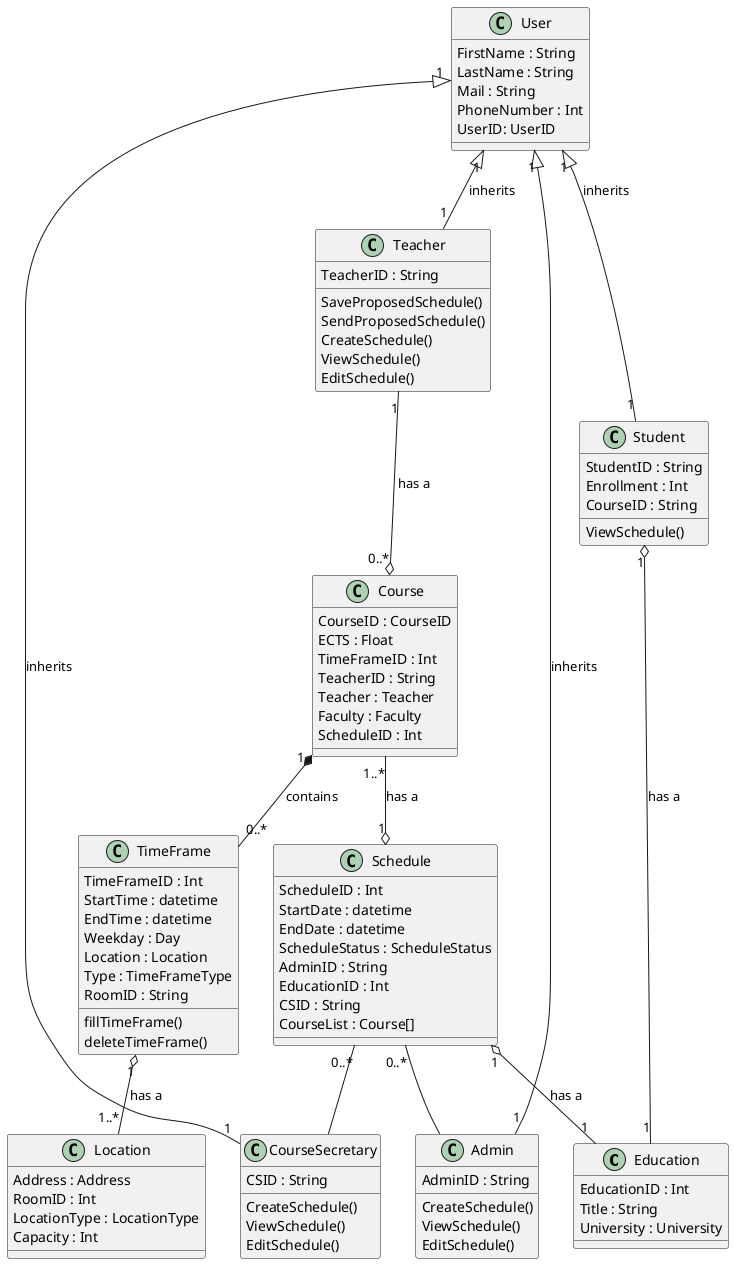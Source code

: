 @startuml ClassDiagram

class Education {
    EducationID : Int
    Title : String
    University : University
}

class Schedule{
    ScheduleID : Int
    StartDate : datetime
    EndDate : datetime
    ScheduleStatus : ScheduleStatus
    AdminID : String
    EducationID : Int
    CSID : String
    CourseList : Course[]
}

class Location{
    Address : Address
    RoomID : Int
    LocationType : LocationType
    Capacity : Int
}

class Course{
    CourseID : CourseID
    ECTS : Float
    TimeFrameID : Int
    TeacherID : String
    Teacher : Teacher
    Faculty : Faculty
    ScheduleID : Int
}


class User{
    FirstName : String
    LastName : String
    Mail : String
    PhoneNumber : Int
    UserID: UserID
}

' class Semester{
'     Courses : Course[]
'     StartDate : Datetime
' }

class Student{
    StudentID : String
    Enrollment : Int
    CourseID : String
    ViewSchedule()
}

class Teacher{
    TeacherID : String
    SaveProposedSchedule()
    SendProposedSchedule()
    CreateSchedule()
    ' ProposeSchedule()
    ViewSchedule()
    EditSchedule()
}

class Admin{
    AdminID : String
    CreateSchedule()
    ViewSchedule()
    EditSchedule()
}

class TimeFrame{
    TimeFrameID : Int
    StartTime : datetime
    EndTime : datetime
    Weekday : Day
    Location : Location
    Type : TimeFrameType
    RoomID : String
    fillTimeFrame()
    deleteTimeFrame()
}

class CourseSecretary{
    CSID : String
    CreateSchedule()
    ViewSchedule()
    EditSchedule()
}

' User"1" o-- "1" Schedule : has a
Course"1..*" --o "1" Schedule : has a
' Student"1" o-- "1" Schedule : has a
' Teacher"1" o-- "1" Schedule : has a

' Education"1" *-- "4..6" Semester : contains

TimeFrame "1" o-- "1..*"Location : has a

User"1" <|-- "1"Student : inherits
User"1" <|-- "1"Teacher : inherits
User"1" <|-- "1"Admin : inherits
User"1" <|-- "1"CourseSecretary : inherits

' Semester"1" *-- "1..*" Course : contains
' Course"1" *-- "0..*" Class : contains
Course"1" *-- "0..*" TimeFrame : contains
Teacher"1" --o "0..*" Course : has a
Student"1" o-- "1" Education : has a
Schedule"1" o-- "1"Education : has a
Schedule"0..*" -- Admin
Schedule"0..*" -- CourseSecretary

' Login "1" -- "1" User : login

@enduml

